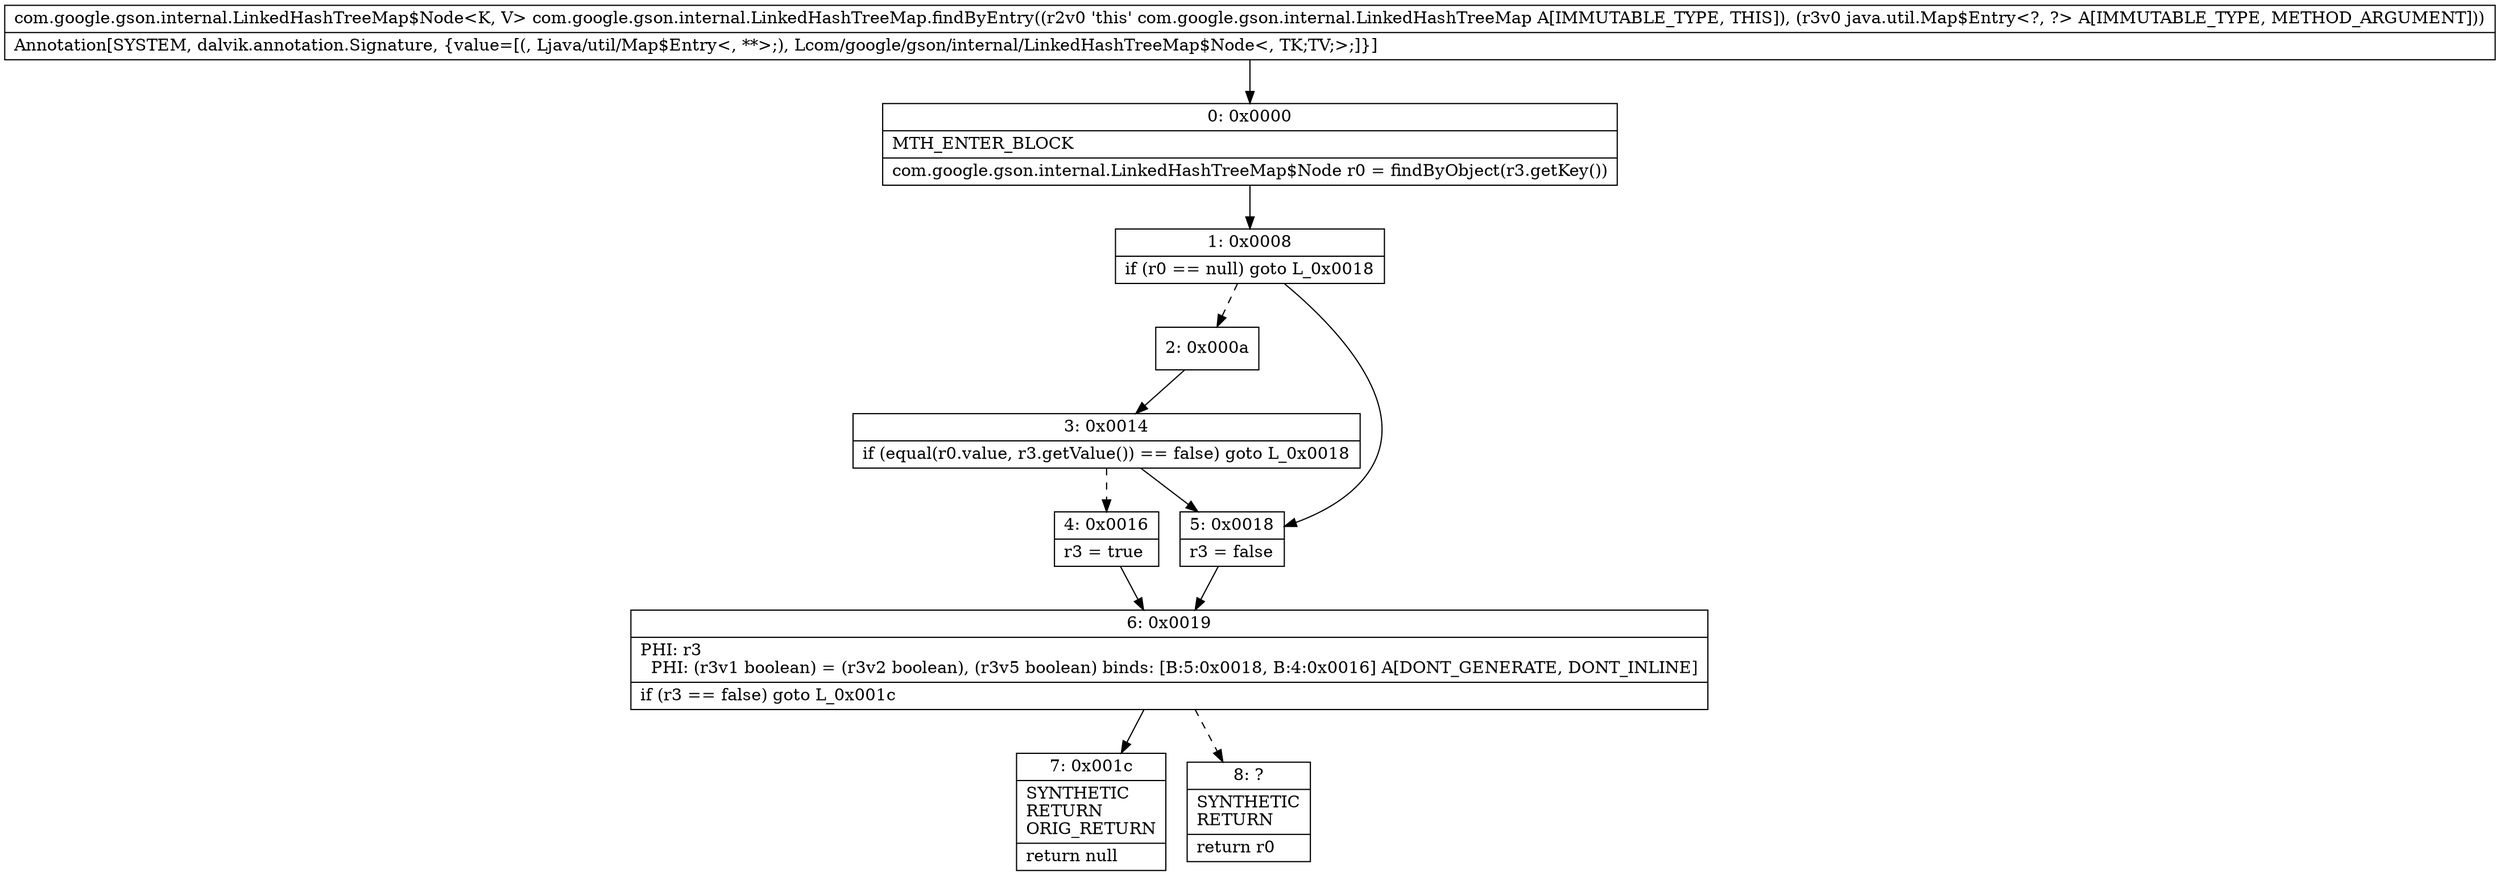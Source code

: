 digraph "CFG forcom.google.gson.internal.LinkedHashTreeMap.findByEntry(Ljava\/util\/Map$Entry;)Lcom\/google\/gson\/internal\/LinkedHashTreeMap$Node;" {
Node_0 [shape=record,label="{0\:\ 0x0000|MTH_ENTER_BLOCK\l|com.google.gson.internal.LinkedHashTreeMap$Node r0 = findByObject(r3.getKey())\l}"];
Node_1 [shape=record,label="{1\:\ 0x0008|if (r0 == null) goto L_0x0018\l}"];
Node_2 [shape=record,label="{2\:\ 0x000a}"];
Node_3 [shape=record,label="{3\:\ 0x0014|if (equal(r0.value, r3.getValue()) == false) goto L_0x0018\l}"];
Node_4 [shape=record,label="{4\:\ 0x0016|r3 = true\l}"];
Node_5 [shape=record,label="{5\:\ 0x0018|r3 = false\l}"];
Node_6 [shape=record,label="{6\:\ 0x0019|PHI: r3 \l  PHI: (r3v1 boolean) = (r3v2 boolean), (r3v5 boolean) binds: [B:5:0x0018, B:4:0x0016] A[DONT_GENERATE, DONT_INLINE]\l|if (r3 == false) goto L_0x001c\l}"];
Node_7 [shape=record,label="{7\:\ 0x001c|SYNTHETIC\lRETURN\lORIG_RETURN\l|return null\l}"];
Node_8 [shape=record,label="{8\:\ ?|SYNTHETIC\lRETURN\l|return r0\l}"];
MethodNode[shape=record,label="{com.google.gson.internal.LinkedHashTreeMap$Node\<K, V\> com.google.gson.internal.LinkedHashTreeMap.findByEntry((r2v0 'this' com.google.gson.internal.LinkedHashTreeMap A[IMMUTABLE_TYPE, THIS]), (r3v0 java.util.Map$Entry\<?, ?\> A[IMMUTABLE_TYPE, METHOD_ARGUMENT]))  | Annotation[SYSTEM, dalvik.annotation.Signature, \{value=[(, Ljava\/util\/Map$Entry\<, **\>;), Lcom\/google\/gson\/internal\/LinkedHashTreeMap$Node\<, TK;TV;\>;]\}]\l}"];
MethodNode -> Node_0;
Node_0 -> Node_1;
Node_1 -> Node_2[style=dashed];
Node_1 -> Node_5;
Node_2 -> Node_3;
Node_3 -> Node_4[style=dashed];
Node_3 -> Node_5;
Node_4 -> Node_6;
Node_5 -> Node_6;
Node_6 -> Node_7;
Node_6 -> Node_8[style=dashed];
}

